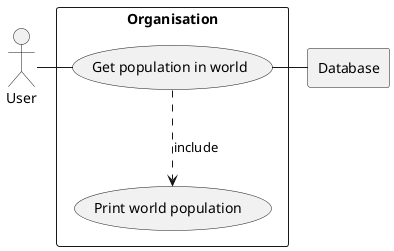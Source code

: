 @startuml



rectangle Database

rectangle "Organisation" {
    usecase UC1 as "Get population in world"

    usecase UCa as "Print world population "
}
    User - UC1
    UC1 ..> UCa : include
    UC1 - Database

@enduml
